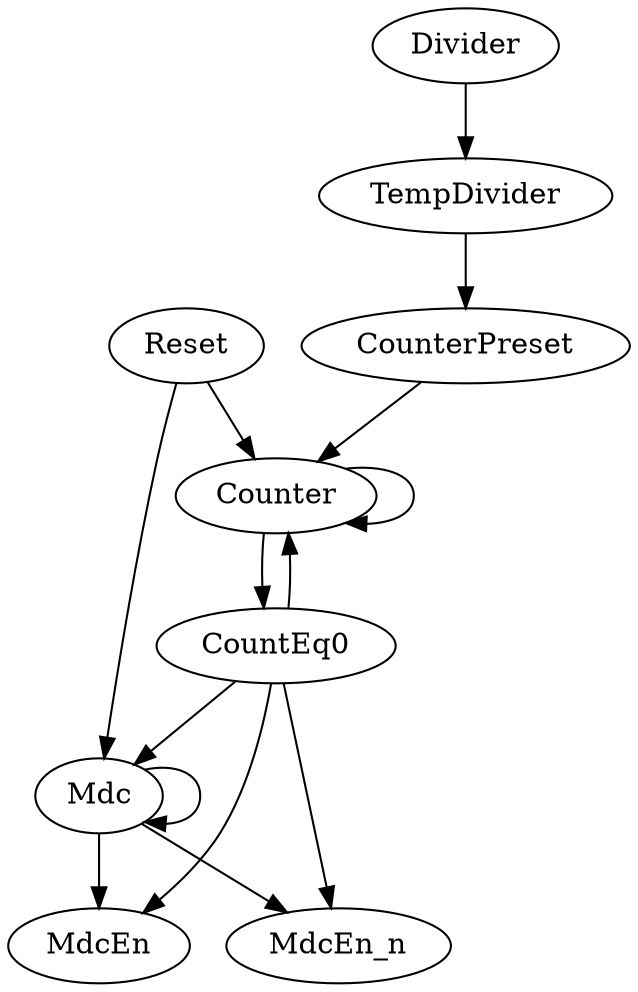 digraph "" {
	Reset -> Mdc	 [weight=2.0];
	Reset -> Counter	 [weight=3.0];
	CounterPreset -> Counter	 [weight=1.0];
	Mdc -> Mdc	 [weight=1.0];
	Mdc -> MdcEn_n	 [weight=1.0];
	Mdc -> MdcEn	 [weight=1.0];
	Counter -> Counter	 [weight=1.0];
	Counter -> CountEq0	 [weight=1.0];
	CountEq0 -> Mdc	 [weight=1.0];
	CountEq0 -> Counter	 [weight=2.0];
	CountEq0 -> MdcEn_n	 [weight=1.0];
	CountEq0 -> MdcEn	 [weight=1.0];
	Divider -> TempDivider	 [weight=1.0];
	TempDivider -> CounterPreset	 [weight=1.0];
}
